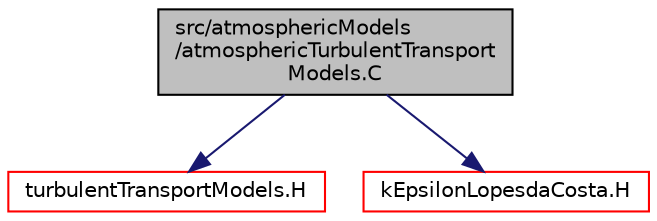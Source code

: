 digraph "src/atmosphericModels/atmosphericTurbulentTransportModels.C"
{
  bgcolor="transparent";
  edge [fontname="Helvetica",fontsize="10",labelfontname="Helvetica",labelfontsize="10"];
  node [fontname="Helvetica",fontsize="10",shape=record];
  Node1 [label="src/atmosphericModels\l/atmosphericTurbulentTransport\lModels.C",height=0.2,width=0.4,color="black", fillcolor="grey75", style="filled" fontcolor="black"];
  Node1 -> Node2 [color="midnightblue",fontsize="10",style="solid",fontname="Helvetica"];
  Node2 [label="turbulentTransportModels.H",height=0.2,width=0.4,color="red",URL="$turbulentTransportModels_8H.html"];
  Node1 -> Node3 [color="midnightblue",fontsize="10",style="solid",fontname="Helvetica"];
  Node3 [label="kEpsilonLopesdaCosta.H",height=0.2,width=0.4,color="red",URL="$kEpsilonLopesdaCosta_8H.html"];
}

